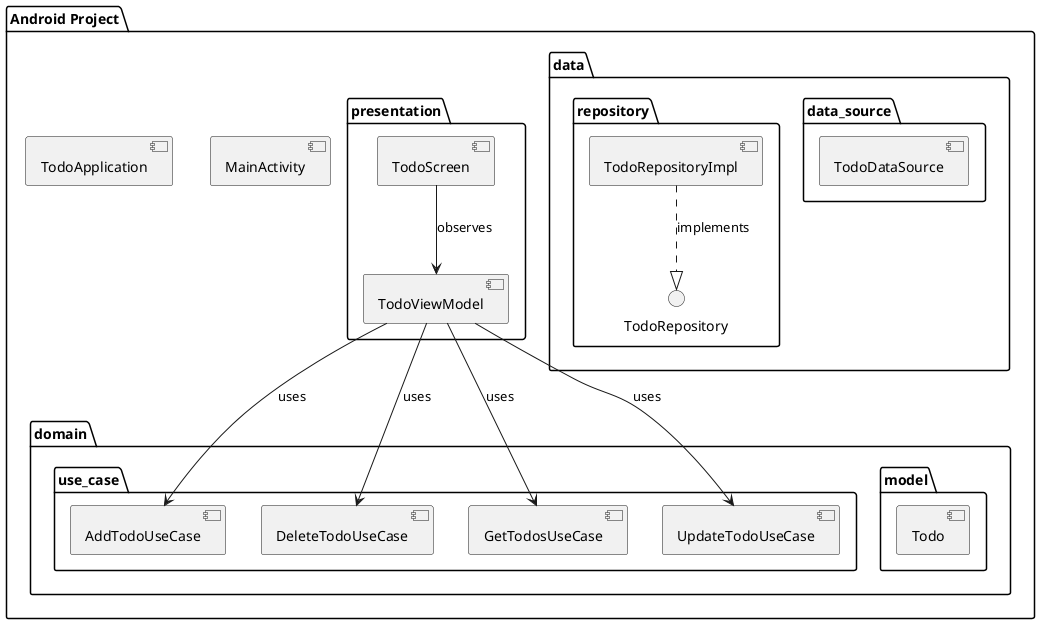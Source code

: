 @startuml Android Project Structure

package "Android Project" {
  [MainActivity]
  [TodoApplication]

  package "data" {
    package "data_source" {
      [TodoDataSource]
    }
    package "repository" {
      [TodoRepositoryImpl]
    }
  }

  package "domain" {
    package "model" {
      [Todo]
    }
    package "repository" {
      interface TodoRepository
    }
    package "use_case" {
      [AddTodoUseCase]
      [DeleteTodoUseCase]
      [GetTodosUseCase]
      [UpdateTodoUseCase]
    }
  }

  package "presentation" {
    [TodoScreen]
    [TodoViewModel]
  }

}

TodoRepositoryImpl ..|> TodoRepository : implements
TodoViewModel --> AddTodoUseCase : uses
TodoViewModel --> DeleteTodoUseCase : uses
TodoViewModel --> GetTodosUseCase : uses
TodoViewModel --> UpdateTodoUseCase : uses
TodoScreen --> TodoViewModel : observes

@enduml